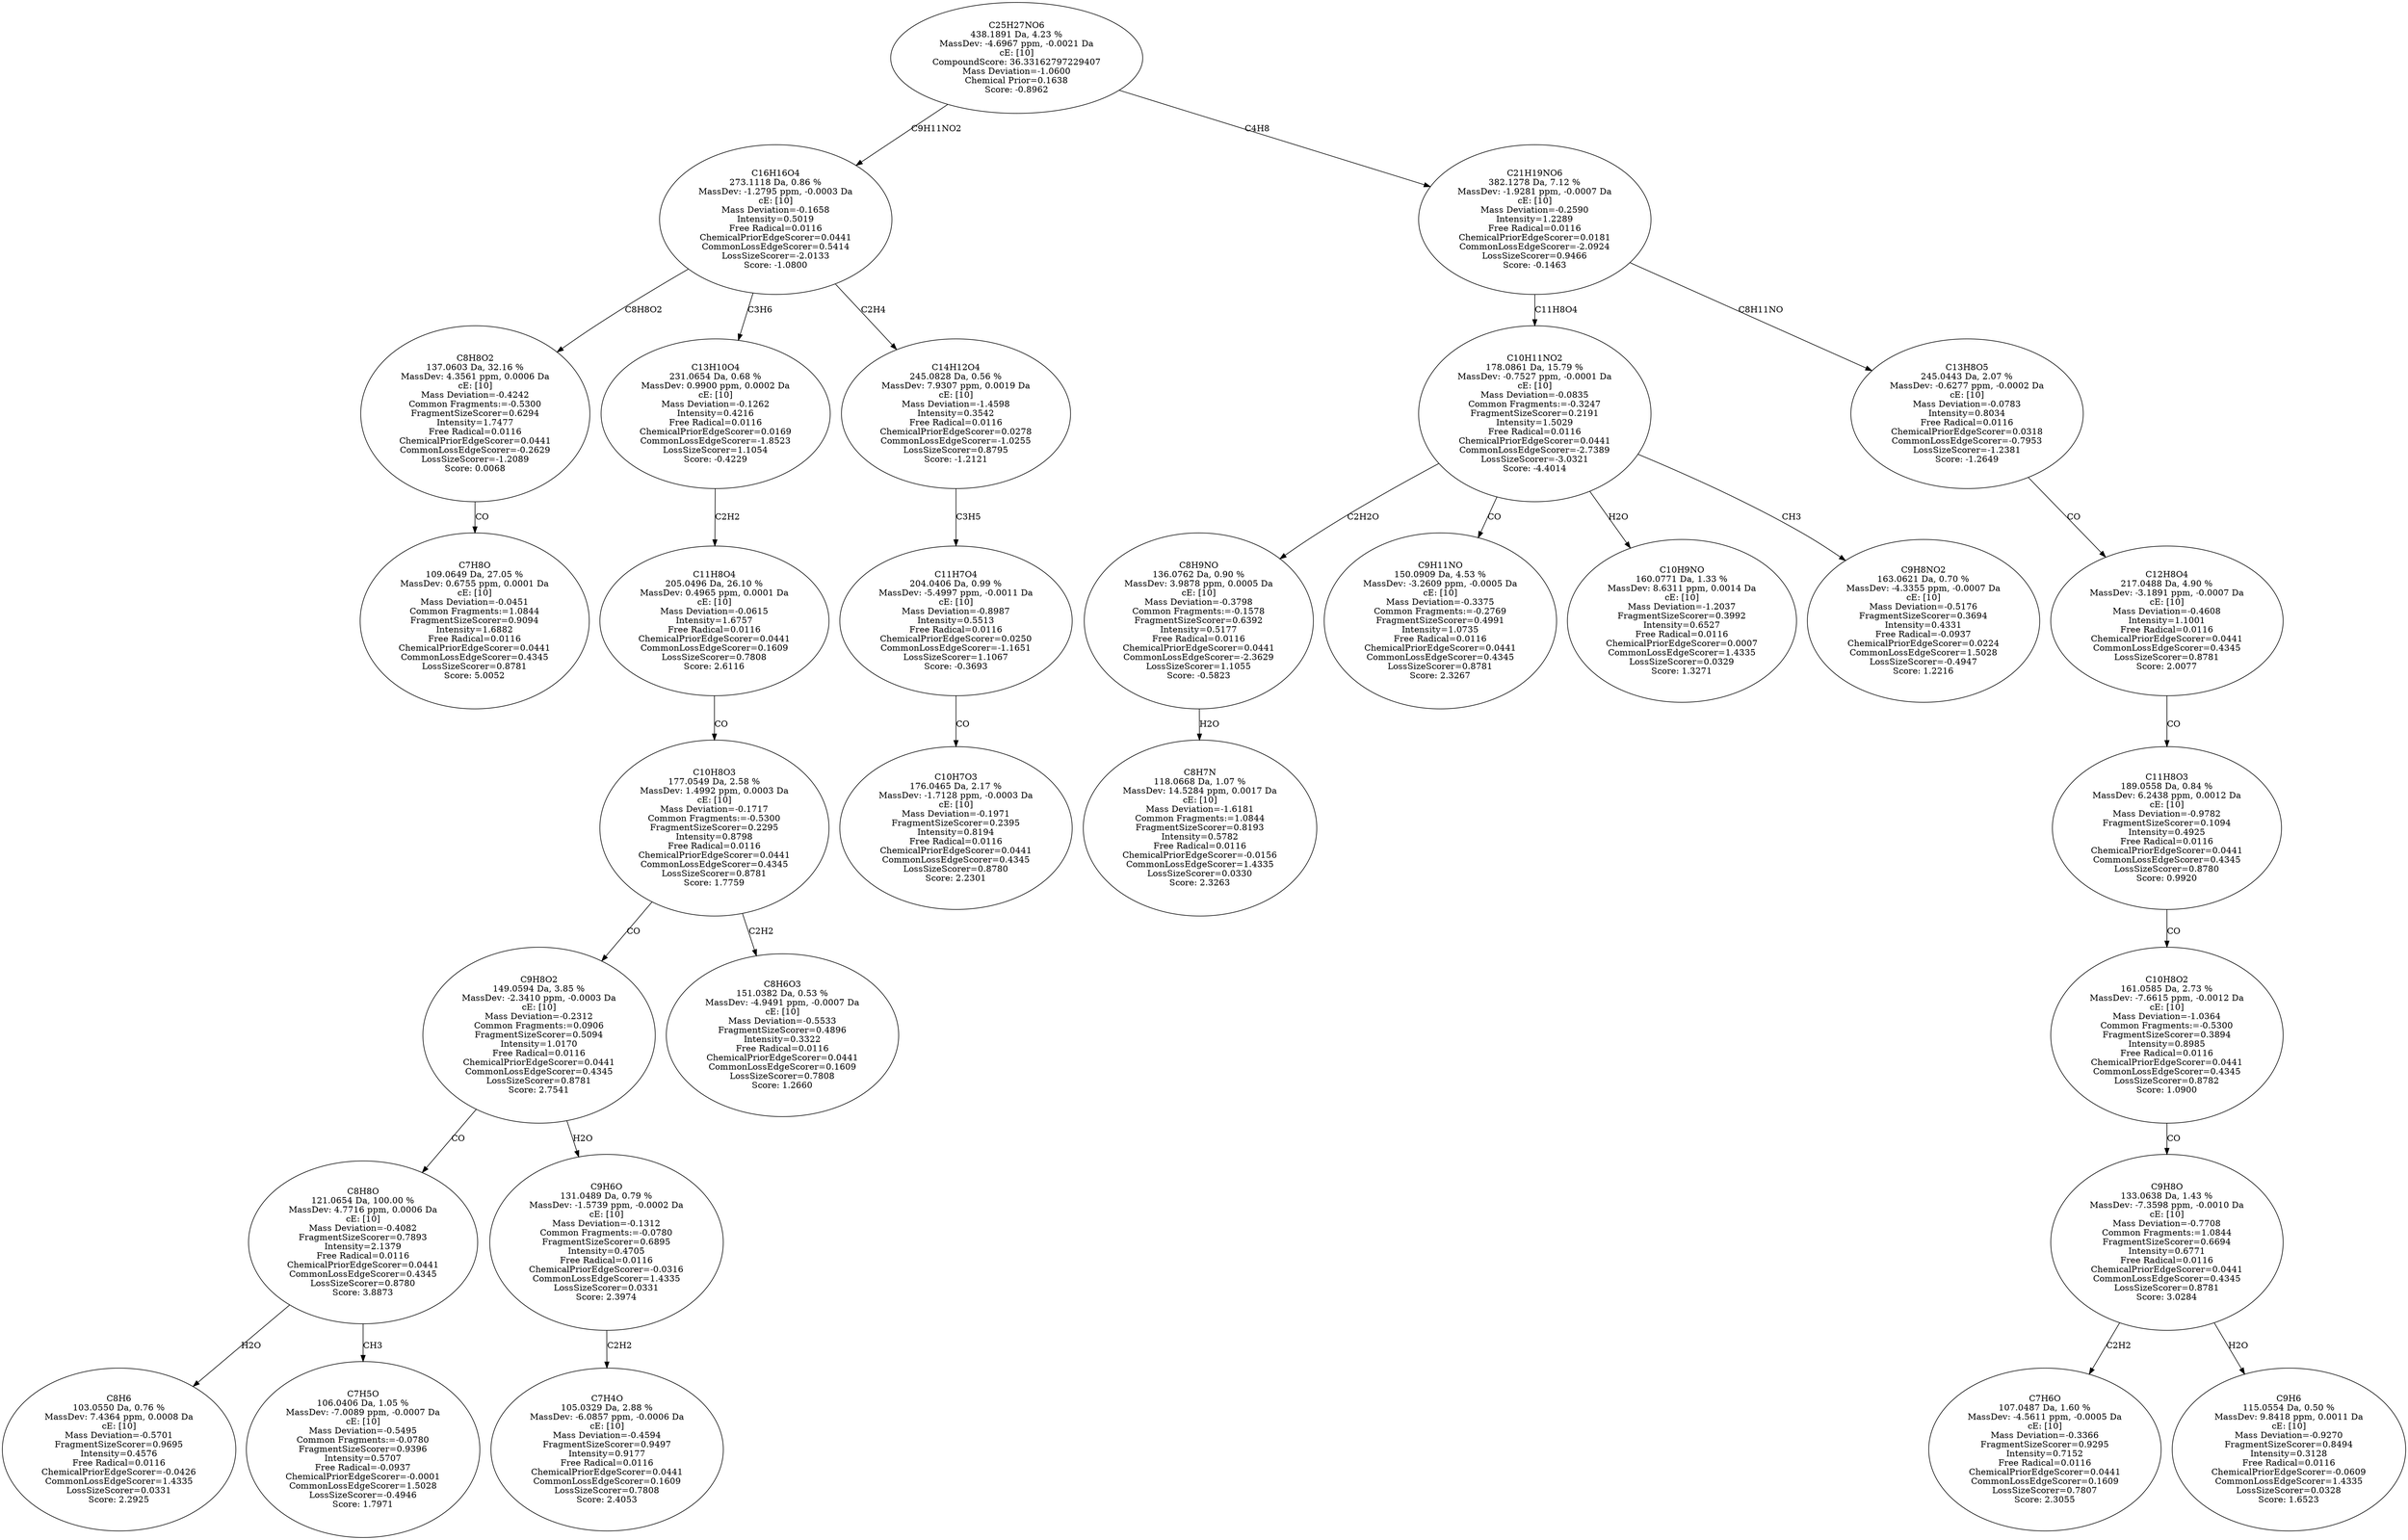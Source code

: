 strict digraph {
v1 [label="C7H8O\n109.0649 Da, 27.05 %\nMassDev: 0.6755 ppm, 0.0001 Da\ncE: [10]\nMass Deviation=-0.0451\nCommon Fragments:=1.0844\nFragmentSizeScorer=0.9094\nIntensity=1.6882\nFree Radical=0.0116\nChemicalPriorEdgeScorer=0.0441\nCommonLossEdgeScorer=0.4345\nLossSizeScorer=0.8781\nScore: 5.0052"];
v2 [label="C8H8O2\n137.0603 Da, 32.16 %\nMassDev: 4.3561 ppm, 0.0006 Da\ncE: [10]\nMass Deviation=-0.4242\nCommon Fragments:=-0.5300\nFragmentSizeScorer=0.6294\nIntensity=1.7477\nFree Radical=0.0116\nChemicalPriorEdgeScorer=0.0441\nCommonLossEdgeScorer=-0.2629\nLossSizeScorer=-1.2089\nScore: 0.0068"];
v3 [label="C8H6\n103.0550 Da, 0.76 %\nMassDev: 7.4364 ppm, 0.0008 Da\ncE: [10]\nMass Deviation=-0.5701\nFragmentSizeScorer=0.9695\nIntensity=0.4576\nFree Radical=0.0116\nChemicalPriorEdgeScorer=-0.0426\nCommonLossEdgeScorer=1.4335\nLossSizeScorer=0.0331\nScore: 2.2925"];
v4 [label="C7H5O\n106.0406 Da, 1.05 %\nMassDev: -7.0089 ppm, -0.0007 Da\ncE: [10]\nMass Deviation=-0.5495\nCommon Fragments:=-0.0780\nFragmentSizeScorer=0.9396\nIntensity=0.5707\nFree Radical=-0.0937\nChemicalPriorEdgeScorer=-0.0001\nCommonLossEdgeScorer=1.5028\nLossSizeScorer=-0.4946\nScore: 1.7971"];
v5 [label="C8H8O\n121.0654 Da, 100.00 %\nMassDev: 4.7716 ppm, 0.0006 Da\ncE: [10]\nMass Deviation=-0.4082\nFragmentSizeScorer=0.7893\nIntensity=2.1379\nFree Radical=0.0116\nChemicalPriorEdgeScorer=0.0441\nCommonLossEdgeScorer=0.4345\nLossSizeScorer=0.8780\nScore: 3.8873"];
v6 [label="C7H4O\n105.0329 Da, 2.88 %\nMassDev: -6.0857 ppm, -0.0006 Da\ncE: [10]\nMass Deviation=-0.4594\nFragmentSizeScorer=0.9497\nIntensity=0.9177\nFree Radical=0.0116\nChemicalPriorEdgeScorer=0.0441\nCommonLossEdgeScorer=0.1609\nLossSizeScorer=0.7808\nScore: 2.4053"];
v7 [label="C9H6O\n131.0489 Da, 0.79 %\nMassDev: -1.5739 ppm, -0.0002 Da\ncE: [10]\nMass Deviation=-0.1312\nCommon Fragments:=-0.0780\nFragmentSizeScorer=0.6895\nIntensity=0.4705\nFree Radical=0.0116\nChemicalPriorEdgeScorer=-0.0316\nCommonLossEdgeScorer=1.4335\nLossSizeScorer=0.0331\nScore: 2.3974"];
v8 [label="C9H8O2\n149.0594 Da, 3.85 %\nMassDev: -2.3410 ppm, -0.0003 Da\ncE: [10]\nMass Deviation=-0.2312\nCommon Fragments:=0.0906\nFragmentSizeScorer=0.5094\nIntensity=1.0170\nFree Radical=0.0116\nChemicalPriorEdgeScorer=0.0441\nCommonLossEdgeScorer=0.4345\nLossSizeScorer=0.8781\nScore: 2.7541"];
v9 [label="C8H6O3\n151.0382 Da, 0.53 %\nMassDev: -4.9491 ppm, -0.0007 Da\ncE: [10]\nMass Deviation=-0.5533\nFragmentSizeScorer=0.4896\nIntensity=0.3322\nFree Radical=0.0116\nChemicalPriorEdgeScorer=0.0441\nCommonLossEdgeScorer=0.1609\nLossSizeScorer=0.7808\nScore: 1.2660"];
v10 [label="C10H8O3\n177.0549 Da, 2.58 %\nMassDev: 1.4992 ppm, 0.0003 Da\ncE: [10]\nMass Deviation=-0.1717\nCommon Fragments:=-0.5300\nFragmentSizeScorer=0.2295\nIntensity=0.8798\nFree Radical=0.0116\nChemicalPriorEdgeScorer=0.0441\nCommonLossEdgeScorer=0.4345\nLossSizeScorer=0.8781\nScore: 1.7759"];
v11 [label="C11H8O4\n205.0496 Da, 26.10 %\nMassDev: 0.4965 ppm, 0.0001 Da\ncE: [10]\nMass Deviation=-0.0615\nIntensity=1.6757\nFree Radical=0.0116\nChemicalPriorEdgeScorer=0.0441\nCommonLossEdgeScorer=0.1609\nLossSizeScorer=0.7808\nScore: 2.6116"];
v12 [label="C13H10O4\n231.0654 Da, 0.68 %\nMassDev: 0.9900 ppm, 0.0002 Da\ncE: [10]\nMass Deviation=-0.1262\nIntensity=0.4216\nFree Radical=0.0116\nChemicalPriorEdgeScorer=0.0169\nCommonLossEdgeScorer=-1.8523\nLossSizeScorer=1.1054\nScore: -0.4229"];
v13 [label="C10H7O3\n176.0465 Da, 2.17 %\nMassDev: -1.7128 ppm, -0.0003 Da\ncE: [10]\nMass Deviation=-0.1971\nFragmentSizeScorer=0.2395\nIntensity=0.8194\nFree Radical=0.0116\nChemicalPriorEdgeScorer=0.0441\nCommonLossEdgeScorer=0.4345\nLossSizeScorer=0.8780\nScore: 2.2301"];
v14 [label="C11H7O4\n204.0406 Da, 0.99 %\nMassDev: -5.4997 ppm, -0.0011 Da\ncE: [10]\nMass Deviation=-0.8987\nIntensity=0.5513\nFree Radical=0.0116\nChemicalPriorEdgeScorer=0.0250\nCommonLossEdgeScorer=-1.1651\nLossSizeScorer=1.1067\nScore: -0.3693"];
v15 [label="C14H12O4\n245.0828 Da, 0.56 %\nMassDev: 7.9307 ppm, 0.0019 Da\ncE: [10]\nMass Deviation=-1.4598\nIntensity=0.3542\nFree Radical=0.0116\nChemicalPriorEdgeScorer=0.0278\nCommonLossEdgeScorer=-1.0255\nLossSizeScorer=0.8795\nScore: -1.2121"];
v16 [label="C16H16O4\n273.1118 Da, 0.86 %\nMassDev: -1.2795 ppm, -0.0003 Da\ncE: [10]\nMass Deviation=-0.1658\nIntensity=0.5019\nFree Radical=0.0116\nChemicalPriorEdgeScorer=0.0441\nCommonLossEdgeScorer=0.5414\nLossSizeScorer=-2.0133\nScore: -1.0800"];
v17 [label="C8H7N\n118.0668 Da, 1.07 %\nMassDev: 14.5284 ppm, 0.0017 Da\ncE: [10]\nMass Deviation=-1.6181\nCommon Fragments:=1.0844\nFragmentSizeScorer=0.8193\nIntensity=0.5782\nFree Radical=0.0116\nChemicalPriorEdgeScorer=-0.0156\nCommonLossEdgeScorer=1.4335\nLossSizeScorer=0.0330\nScore: 2.3263"];
v18 [label="C8H9NO\n136.0762 Da, 0.90 %\nMassDev: 3.9878 ppm, 0.0005 Da\ncE: [10]\nMass Deviation=-0.3798\nCommon Fragments:=-0.1578\nFragmentSizeScorer=0.6392\nIntensity=0.5177\nFree Radical=0.0116\nChemicalPriorEdgeScorer=0.0441\nCommonLossEdgeScorer=-2.3629\nLossSizeScorer=1.1055\nScore: -0.5823"];
v19 [label="C9H11NO\n150.0909 Da, 4.53 %\nMassDev: -3.2609 ppm, -0.0005 Da\ncE: [10]\nMass Deviation=-0.3375\nCommon Fragments:=-0.2769\nFragmentSizeScorer=0.4991\nIntensity=1.0735\nFree Radical=0.0116\nChemicalPriorEdgeScorer=0.0441\nCommonLossEdgeScorer=0.4345\nLossSizeScorer=0.8781\nScore: 2.3267"];
v20 [label="C10H9NO\n160.0771 Da, 1.33 %\nMassDev: 8.6311 ppm, 0.0014 Da\ncE: [10]\nMass Deviation=-1.2037\nFragmentSizeScorer=0.3992\nIntensity=0.6527\nFree Radical=0.0116\nChemicalPriorEdgeScorer=0.0007\nCommonLossEdgeScorer=1.4335\nLossSizeScorer=0.0329\nScore: 1.3271"];
v21 [label="C9H8NO2\n163.0621 Da, 0.70 %\nMassDev: -4.3355 ppm, -0.0007 Da\ncE: [10]\nMass Deviation=-0.5176\nFragmentSizeScorer=0.3694\nIntensity=0.4331\nFree Radical=-0.0937\nChemicalPriorEdgeScorer=0.0224\nCommonLossEdgeScorer=1.5028\nLossSizeScorer=-0.4947\nScore: 1.2216"];
v22 [label="C10H11NO2\n178.0861 Da, 15.79 %\nMassDev: -0.7527 ppm, -0.0001 Da\ncE: [10]\nMass Deviation=-0.0835\nCommon Fragments:=-0.3247\nFragmentSizeScorer=0.2191\nIntensity=1.5029\nFree Radical=0.0116\nChemicalPriorEdgeScorer=0.0441\nCommonLossEdgeScorer=-2.7389\nLossSizeScorer=-3.0321\nScore: -4.4014"];
v23 [label="C7H6O\n107.0487 Da, 1.60 %\nMassDev: -4.5611 ppm, -0.0005 Da\ncE: [10]\nMass Deviation=-0.3366\nFragmentSizeScorer=0.9295\nIntensity=0.7152\nFree Radical=0.0116\nChemicalPriorEdgeScorer=0.0441\nCommonLossEdgeScorer=0.1609\nLossSizeScorer=0.7807\nScore: 2.3055"];
v24 [label="C9H6\n115.0554 Da, 0.50 %\nMassDev: 9.8418 ppm, 0.0011 Da\ncE: [10]\nMass Deviation=-0.9270\nFragmentSizeScorer=0.8494\nIntensity=0.3128\nFree Radical=0.0116\nChemicalPriorEdgeScorer=-0.0609\nCommonLossEdgeScorer=1.4335\nLossSizeScorer=0.0328\nScore: 1.6523"];
v25 [label="C9H8O\n133.0638 Da, 1.43 %\nMassDev: -7.3598 ppm, -0.0010 Da\ncE: [10]\nMass Deviation=-0.7708\nCommon Fragments:=1.0844\nFragmentSizeScorer=0.6694\nIntensity=0.6771\nFree Radical=0.0116\nChemicalPriorEdgeScorer=0.0441\nCommonLossEdgeScorer=0.4345\nLossSizeScorer=0.8781\nScore: 3.0284"];
v26 [label="C10H8O2\n161.0585 Da, 2.73 %\nMassDev: -7.6615 ppm, -0.0012 Da\ncE: [10]\nMass Deviation=-1.0364\nCommon Fragments:=-0.5300\nFragmentSizeScorer=0.3894\nIntensity=0.8985\nFree Radical=0.0116\nChemicalPriorEdgeScorer=0.0441\nCommonLossEdgeScorer=0.4345\nLossSizeScorer=0.8782\nScore: 1.0900"];
v27 [label="C11H8O3\n189.0558 Da, 0.84 %\nMassDev: 6.2438 ppm, 0.0012 Da\ncE: [10]\nMass Deviation=-0.9782\nFragmentSizeScorer=0.1094\nIntensity=0.4925\nFree Radical=0.0116\nChemicalPriorEdgeScorer=0.0441\nCommonLossEdgeScorer=0.4345\nLossSizeScorer=0.8780\nScore: 0.9920"];
v28 [label="C12H8O4\n217.0488 Da, 4.90 %\nMassDev: -3.1891 ppm, -0.0007 Da\ncE: [10]\nMass Deviation=-0.4608\nIntensity=1.1001\nFree Radical=0.0116\nChemicalPriorEdgeScorer=0.0441\nCommonLossEdgeScorer=0.4345\nLossSizeScorer=0.8781\nScore: 2.0077"];
v29 [label="C13H8O5\n245.0443 Da, 2.07 %\nMassDev: -0.6277 ppm, -0.0002 Da\ncE: [10]\nMass Deviation=-0.0783\nIntensity=0.8034\nFree Radical=0.0116\nChemicalPriorEdgeScorer=0.0318\nCommonLossEdgeScorer=-0.7953\nLossSizeScorer=-1.2381\nScore: -1.2649"];
v30 [label="C21H19NO6\n382.1278 Da, 7.12 %\nMassDev: -1.9281 ppm, -0.0007 Da\ncE: [10]\nMass Deviation=-0.2590\nIntensity=1.2289\nFree Radical=0.0116\nChemicalPriorEdgeScorer=0.0181\nCommonLossEdgeScorer=-2.0924\nLossSizeScorer=0.9466\nScore: -0.1463"];
v31 [label="C25H27NO6\n438.1891 Da, 4.23 %\nMassDev: -4.6967 ppm, -0.0021 Da\ncE: [10]\nCompoundScore: 36.33162797229407\nMass Deviation=-1.0600\nChemical Prior=0.1638\nScore: -0.8962"];
v2 -> v1 [label="CO"];
v16 -> v2 [label="C8H8O2"];
v5 -> v3 [label="H2O"];
v5 -> v4 [label="CH3"];
v8 -> v5 [label="CO"];
v7 -> v6 [label="C2H2"];
v8 -> v7 [label="H2O"];
v10 -> v8 [label="CO"];
v10 -> v9 [label="C2H2"];
v11 -> v10 [label="CO"];
v12 -> v11 [label="C2H2"];
v16 -> v12 [label="C3H6"];
v14 -> v13 [label="CO"];
v15 -> v14 [label="C3H5"];
v16 -> v15 [label="C2H4"];
v31 -> v16 [label="C9H11NO2"];
v18 -> v17 [label="H2O"];
v22 -> v18 [label="C2H2O"];
v22 -> v19 [label="CO"];
v22 -> v20 [label="H2O"];
v22 -> v21 [label="CH3"];
v30 -> v22 [label="C11H8O4"];
v25 -> v23 [label="C2H2"];
v25 -> v24 [label="H2O"];
v26 -> v25 [label="CO"];
v27 -> v26 [label="CO"];
v28 -> v27 [label="CO"];
v29 -> v28 [label="CO"];
v30 -> v29 [label="C8H11NO"];
v31 -> v30 [label="C4H8"];
}